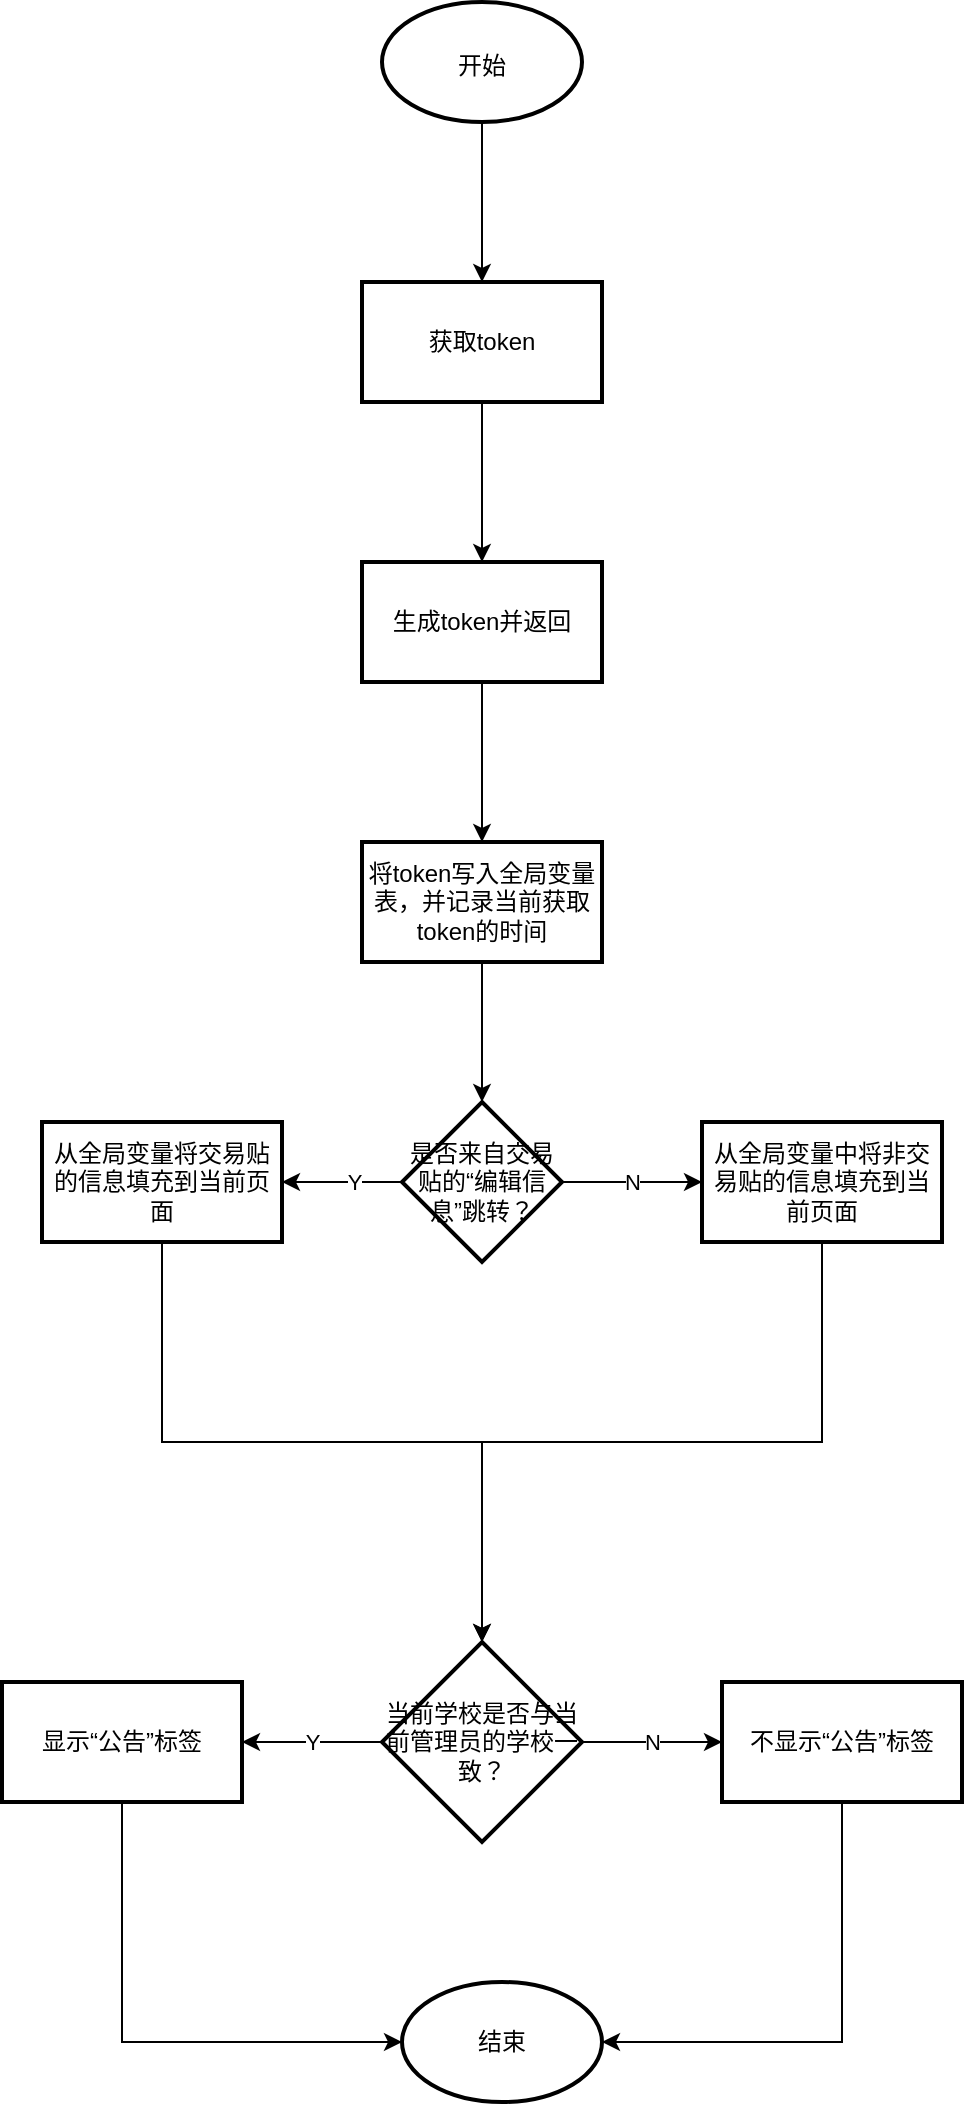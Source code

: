 <mxfile version="20.8.16" type="device" pages="3"><diagram id="9lxuPxLHdv5arqM0B8B9" name="页面监听加载"><mxGraphModel dx="1306" dy="947" grid="1" gridSize="10" guides="1" tooltips="1" connect="1" arrows="1" fold="1" page="1" pageScale="1" pageWidth="1920" pageHeight="1200" math="0" shadow="0"><root><mxCell id="jcQryCBIfDhEvozeHaaQ-0"/><mxCell id="jcQryCBIfDhEvozeHaaQ-1" parent="jcQryCBIfDhEvozeHaaQ-0"/><mxCell id="vbX4BFHpU-1ildD5aXD3-2" value="" style="edgeStyle=orthogonalEdgeStyle;rounded=0;orthogonalLoop=1;jettySize=auto;html=1;fontSize=12;fontColor=#000000;" parent="jcQryCBIfDhEvozeHaaQ-1" source="vbX4BFHpU-1ildD5aXD3-0" target="vbX4BFHpU-1ildD5aXD3-1" edge="1"><mxGeometry relative="1" as="geometry"/></mxCell><mxCell id="vbX4BFHpU-1ildD5aXD3-0" value="&lt;font style=&quot;font-size: 12px&quot;&gt;开始&lt;/font&gt;" style="strokeWidth=2;html=1;shape=mxgraph.flowchart.start_1;whiteSpace=wrap;fontSize=16;fontColor=#000000;" parent="jcQryCBIfDhEvozeHaaQ-1" vertex="1"><mxGeometry x="320" y="120" width="100" height="60" as="geometry"/></mxCell><mxCell id="vbX4BFHpU-1ildD5aXD3-4" value="" style="edgeStyle=orthogonalEdgeStyle;rounded=0;orthogonalLoop=1;jettySize=auto;html=1;fontSize=12;fontColor=#000000;" parent="jcQryCBIfDhEvozeHaaQ-1" source="vbX4BFHpU-1ildD5aXD3-1" target="vbX4BFHpU-1ildD5aXD3-3" edge="1"><mxGeometry relative="1" as="geometry"/></mxCell><mxCell id="vbX4BFHpU-1ildD5aXD3-1" value="获取token" style="whiteSpace=wrap;html=1;fontSize=12;fontColor=#000000;strokeWidth=2;" parent="jcQryCBIfDhEvozeHaaQ-1" vertex="1"><mxGeometry x="310" y="260" width="120" height="60" as="geometry"/></mxCell><mxCell id="vbX4BFHpU-1ildD5aXD3-6" value="" style="edgeStyle=orthogonalEdgeStyle;rounded=0;orthogonalLoop=1;jettySize=auto;html=1;fontSize=12;fontColor=#000000;" parent="jcQryCBIfDhEvozeHaaQ-1" source="vbX4BFHpU-1ildD5aXD3-3" target="vbX4BFHpU-1ildD5aXD3-5" edge="1"><mxGeometry relative="1" as="geometry"/></mxCell><mxCell id="vbX4BFHpU-1ildD5aXD3-3" value="生成token并返回" style="whiteSpace=wrap;html=1;fontSize=12;fontColor=#000000;strokeWidth=2;" parent="jcQryCBIfDhEvozeHaaQ-1" vertex="1"><mxGeometry x="310" y="400" width="120" height="60" as="geometry"/></mxCell><mxCell id="vbX4BFHpU-1ildD5aXD3-10" value="" style="edgeStyle=orthogonalEdgeStyle;rounded=0;orthogonalLoop=1;jettySize=auto;html=1;fontSize=12;fontColor=#000000;" parent="jcQryCBIfDhEvozeHaaQ-1" source="vbX4BFHpU-1ildD5aXD3-5" target="vbX4BFHpU-1ildD5aXD3-9" edge="1"><mxGeometry relative="1" as="geometry"/></mxCell><mxCell id="vbX4BFHpU-1ildD5aXD3-5" value="&lt;span&gt;将token写入全局变量表，并记录当前获取token的时间&lt;/span&gt;" style="whiteSpace=wrap;html=1;fontColor=#000000;strokeWidth=2;" parent="jcQryCBIfDhEvozeHaaQ-1" vertex="1"><mxGeometry x="310" y="540" width="120" height="60" as="geometry"/></mxCell><mxCell id="qZA-CZntENKOFFvHgYzK-1" value="" style="edgeStyle=orthogonalEdgeStyle;rounded=0;orthogonalLoop=1;jettySize=auto;html=1;" edge="1" parent="jcQryCBIfDhEvozeHaaQ-1" source="vbX4BFHpU-1ildD5aXD3-9" target="qZA-CZntENKOFFvHgYzK-0"><mxGeometry relative="1" as="geometry"/></mxCell><mxCell id="qZA-CZntENKOFFvHgYzK-2" value="Y" style="edgeLabel;html=1;align=center;verticalAlign=middle;resizable=0;points=[];" vertex="1" connectable="0" parent="qZA-CZntENKOFFvHgYzK-1"><mxGeometry x="-0.2" y="3" relative="1" as="geometry"><mxPoint y="-3" as="offset"/></mxGeometry></mxCell><mxCell id="qZA-CZntENKOFFvHgYzK-7" value="N" style="edgeStyle=orthogonalEdgeStyle;rounded=0;orthogonalLoop=1;jettySize=auto;html=1;exitX=1;exitY=0.5;exitDx=0;exitDy=0;entryX=0;entryY=0.5;entryDx=0;entryDy=0;" edge="1" parent="jcQryCBIfDhEvozeHaaQ-1" source="vbX4BFHpU-1ildD5aXD3-9" target="qZA-CZntENKOFFvHgYzK-6"><mxGeometry relative="1" as="geometry"/></mxCell><mxCell id="vbX4BFHpU-1ildD5aXD3-9" value="是否来自交易贴的“编辑信息”跳转？" style="rhombus;whiteSpace=wrap;html=1;fontColor=#000000;strokeWidth=2;" parent="jcQryCBIfDhEvozeHaaQ-1" vertex="1"><mxGeometry x="330" y="670" width="80" height="80" as="geometry"/></mxCell><mxCell id="qZA-CZntENKOFFvHgYzK-9" value="" style="edgeStyle=orthogonalEdgeStyle;rounded=0;orthogonalLoop=1;jettySize=auto;html=1;exitX=0.5;exitY=1;exitDx=0;exitDy=0;entryX=0.5;entryY=0;entryDx=0;entryDy=0;entryPerimeter=0;" edge="1" parent="jcQryCBIfDhEvozeHaaQ-1" source="qZA-CZntENKOFFvHgYzK-0" target="qZA-CZntENKOFFvHgYzK-11"><mxGeometry relative="1" as="geometry"><mxPoint x="370" y="940" as="targetPoint"/></mxGeometry></mxCell><mxCell id="qZA-CZntENKOFFvHgYzK-0" value="从全局变量将交易贴的信息填充到当前页面" style="whiteSpace=wrap;html=1;fontColor=#000000;strokeWidth=2;" vertex="1" parent="jcQryCBIfDhEvozeHaaQ-1"><mxGeometry x="150" y="680" width="120" height="60" as="geometry"/></mxCell><mxCell id="qZA-CZntENKOFFvHgYzK-10" style="edgeStyle=orthogonalEdgeStyle;rounded=0;orthogonalLoop=1;jettySize=auto;html=1;exitX=0.5;exitY=1;exitDx=0;exitDy=0;entryX=0.5;entryY=0;entryDx=0;entryDy=0;entryPerimeter=0;" edge="1" parent="jcQryCBIfDhEvozeHaaQ-1" source="qZA-CZntENKOFFvHgYzK-6" target="qZA-CZntENKOFFvHgYzK-11"><mxGeometry relative="1" as="geometry"><mxPoint x="370" y="940" as="targetPoint"/></mxGeometry></mxCell><mxCell id="qZA-CZntENKOFFvHgYzK-6" value="从全局变量中将非交易贴的信息填充到当前页面" style="whiteSpace=wrap;html=1;fontColor=#000000;strokeWidth=2;" vertex="1" parent="jcQryCBIfDhEvozeHaaQ-1"><mxGeometry x="480" y="680" width="120" height="60" as="geometry"/></mxCell><mxCell id="qZA-CZntENKOFFvHgYzK-13" value="Y" style="edgeStyle=orthogonalEdgeStyle;rounded=0;orthogonalLoop=1;jettySize=auto;html=1;" edge="1" parent="jcQryCBIfDhEvozeHaaQ-1" source="qZA-CZntENKOFFvHgYzK-11" target="qZA-CZntENKOFFvHgYzK-12"><mxGeometry relative="1" as="geometry"/></mxCell><mxCell id="qZA-CZntENKOFFvHgYzK-16" value="N" style="edgeStyle=orthogonalEdgeStyle;rounded=0;orthogonalLoop=1;jettySize=auto;html=1;exitX=1;exitY=0.5;exitDx=0;exitDy=0;exitPerimeter=0;" edge="1" parent="jcQryCBIfDhEvozeHaaQ-1" source="qZA-CZntENKOFFvHgYzK-11" target="qZA-CZntENKOFFvHgYzK-15"><mxGeometry relative="1" as="geometry"/></mxCell><mxCell id="qZA-CZntENKOFFvHgYzK-11" value="当前学校是否与当前管理员的学校一致？" style="strokeWidth=2;html=1;shape=mxgraph.flowchart.decision;whiteSpace=wrap;" vertex="1" parent="jcQryCBIfDhEvozeHaaQ-1"><mxGeometry x="320" y="940" width="100" height="100" as="geometry"/></mxCell><mxCell id="qZA-CZntENKOFFvHgYzK-20" style="edgeStyle=orthogonalEdgeStyle;rounded=0;orthogonalLoop=1;jettySize=auto;html=1;exitX=0.5;exitY=1;exitDx=0;exitDy=0;entryX=0;entryY=0.5;entryDx=0;entryDy=0;entryPerimeter=0;" edge="1" parent="jcQryCBIfDhEvozeHaaQ-1" source="qZA-CZntENKOFFvHgYzK-12" target="qZA-CZntENKOFFvHgYzK-19"><mxGeometry relative="1" as="geometry"/></mxCell><mxCell id="qZA-CZntENKOFFvHgYzK-12" value="显示“公告”标签" style="whiteSpace=wrap;html=1;strokeWidth=2;" vertex="1" parent="jcQryCBIfDhEvozeHaaQ-1"><mxGeometry x="130" y="960" width="120" height="60" as="geometry"/></mxCell><mxCell id="qZA-CZntENKOFFvHgYzK-21" style="edgeStyle=orthogonalEdgeStyle;rounded=0;orthogonalLoop=1;jettySize=auto;html=1;exitX=0.5;exitY=1;exitDx=0;exitDy=0;entryX=1;entryY=0.5;entryDx=0;entryDy=0;entryPerimeter=0;" edge="1" parent="jcQryCBIfDhEvozeHaaQ-1" source="qZA-CZntENKOFFvHgYzK-15" target="qZA-CZntENKOFFvHgYzK-19"><mxGeometry relative="1" as="geometry"/></mxCell><mxCell id="qZA-CZntENKOFFvHgYzK-15" value="不显示“公告”标签" style="whiteSpace=wrap;html=1;strokeWidth=2;" vertex="1" parent="jcQryCBIfDhEvozeHaaQ-1"><mxGeometry x="490" y="960" width="120" height="60" as="geometry"/></mxCell><mxCell id="qZA-CZntENKOFFvHgYzK-19" value="结束" style="strokeWidth=2;html=1;shape=mxgraph.flowchart.start_1;whiteSpace=wrap;" vertex="1" parent="jcQryCBIfDhEvozeHaaQ-1"><mxGeometry x="330" y="1110" width="100" height="60" as="geometry"/></mxCell></root></mxGraphModel></diagram><diagram id="W0v458UJ3tR6d_tDg_zP" name="发布帖子"><mxGraphModel dx="3661" dy="1263" grid="1" gridSize="10" guides="1" tooltips="1" connect="1" arrows="1" fold="1" page="1" pageScale="1" pageWidth="1920" pageHeight="1200" math="0" shadow="0"><root><mxCell id="0"/><mxCell id="1" parent="0"/><mxCell id="JTKMZXBK9pselVvrjSC3-13" value="" style="edgeStyle=orthogonalEdgeStyle;rounded=0;orthogonalLoop=1;jettySize=auto;html=1;" parent="1" source="JTKMZXBK9pselVvrjSC3-1" target="JTKMZXBK9pselVvrjSC3-12" edge="1"><mxGeometry relative="1" as="geometry"/></mxCell><mxCell id="JTKMZXBK9pselVvrjSC3-1" value="开始" style="strokeWidth=2;html=1;shape=mxgraph.flowchart.start_1;whiteSpace=wrap;" parent="1" vertex="1"><mxGeometry x="150" y="70" width="100" height="60" as="geometry"/></mxCell><mxCell id="JTKMZXBK9pselVvrjSC3-15" value="" style="edgeStyle=orthogonalEdgeStyle;rounded=0;orthogonalLoop=1;jettySize=auto;html=1;" parent="1" source="JTKMZXBK9pselVvrjSC3-12" target="JTKMZXBK9pselVvrjSC3-14" edge="1"><mxGeometry relative="1" as="geometry"/></mxCell><mxCell id="JTKMZXBK9pselVvrjSC3-67" value="N" style="edgeLabel;html=1;align=center;verticalAlign=middle;resizable=0;points=[];fontSize=16;" parent="JTKMZXBK9pselVvrjSC3-15" vertex="1" connectable="0"><mxGeometry x="-0.897" y="2" relative="1" as="geometry"><mxPoint x="-1" as="offset"/></mxGeometry></mxCell><mxCell id="JTKMZXBK9pselVvrjSC3-57" style="edgeStyle=orthogonalEdgeStyle;rounded=0;orthogonalLoop=1;jettySize=auto;html=1;exitX=1;exitY=0.5;exitDx=0;exitDy=0;" parent="1" source="JTKMZXBK9pselVvrjSC3-12" target="JTKMZXBK9pselVvrjSC3-18" edge="1"><mxGeometry relative="1" as="geometry"/></mxCell><mxCell id="JTKMZXBK9pselVvrjSC3-68" value="Y" style="edgeLabel;html=1;align=center;verticalAlign=middle;resizable=0;points=[];fontSize=16;" parent="JTKMZXBK9pselVvrjSC3-57" vertex="1" connectable="0"><mxGeometry x="-0.74" relative="1" as="geometry"><mxPoint x="-1" as="offset"/></mxGeometry></mxCell><mxCell id="JTKMZXBK9pselVvrjSC3-12" value="是否为登录状态？" style="rhombus;whiteSpace=wrap;html=1;strokeWidth=2;" parent="1" vertex="1"><mxGeometry x="160" y="223" width="80" height="80" as="geometry"/></mxCell><mxCell id="JTKMZXBK9pselVvrjSC3-91" style="edgeStyle=orthogonalEdgeStyle;rounded=0;orthogonalLoop=1;jettySize=auto;html=1;exitX=0.5;exitY=1;exitDx=0;exitDy=0;entryX=0.5;entryY=0;entryDx=0;entryDy=0;fontSize=16;" parent="1" source="JTKMZXBK9pselVvrjSC3-14" target="JTKMZXBK9pselVvrjSC3-26" edge="1"><mxGeometry relative="1" as="geometry"/></mxCell><mxCell id="JTKMZXBK9pselVvrjSC3-14" value="弹出提示框" style="whiteSpace=wrap;html=1;strokeWidth=2;" parent="1" vertex="1"><mxGeometry x="-70" y="1023" width="120" height="60" as="geometry"/></mxCell><mxCell id="JTKMZXBK9pselVvrjSC3-21" value="" style="edgeStyle=orthogonalEdgeStyle;rounded=0;orthogonalLoop=1;jettySize=auto;html=1;" parent="1" source="JTKMZXBK9pselVvrjSC3-18" target="JTKMZXBK9pselVvrjSC3-20" edge="1"><mxGeometry relative="1" as="geometry"/></mxCell><mxCell id="JTKMZXBK9pselVvrjSC3-70" value="N" style="edgeLabel;html=1;align=center;verticalAlign=middle;resizable=0;points=[];fontSize=16;" parent="JTKMZXBK9pselVvrjSC3-21" vertex="1" connectable="0"><mxGeometry x="-0.217" relative="1" as="geometry"><mxPoint as="offset"/></mxGeometry></mxCell><mxCell id="JTKMZXBK9pselVvrjSC3-23" value="" style="edgeStyle=orthogonalEdgeStyle;rounded=0;orthogonalLoop=1;jettySize=auto;html=1;" parent="1" source="JTKMZXBK9pselVvrjSC3-18" target="JTKMZXBK9pselVvrjSC3-22" edge="1"><mxGeometry relative="1" as="geometry"/></mxCell><mxCell id="JTKMZXBK9pselVvrjSC3-71" value="Y" style="edgeLabel;html=1;align=center;verticalAlign=middle;resizable=0;points=[];fontSize=16;" parent="JTKMZXBK9pselVvrjSC3-23" vertex="1" connectable="0"><mxGeometry x="-0.176" y="3" relative="1" as="geometry"><mxPoint as="offset"/></mxGeometry></mxCell><mxCell id="JTKMZXBK9pselVvrjSC3-18" value="是否为交易帖？" style="rhombus;whiteSpace=wrap;html=1;strokeWidth=2;" parent="1" vertex="1"><mxGeometry x="370" y="343" width="80" height="80" as="geometry"/></mxCell><mxCell id="JTKMZXBK9pselVvrjSC3-29" value="Y" style="edgeStyle=orthogonalEdgeStyle;rounded=0;orthogonalLoop=1;jettySize=auto;html=1;fontSize=16;" parent="1" source="JTKMZXBK9pselVvrjSC3-20" target="JTKMZXBK9pselVvrjSC3-28" edge="1"><mxGeometry relative="1" as="geometry"/></mxCell><mxCell id="JTKMZXBK9pselVvrjSC3-64" style="edgeStyle=orthogonalEdgeStyle;rounded=0;orthogonalLoop=1;jettySize=auto;html=1;exitX=0;exitY=0.5;exitDx=0;exitDy=0;entryX=1;entryY=0.5;entryDx=0;entryDy=0;" parent="1" source="JTKMZXBK9pselVvrjSC3-20" target="JTKMZXBK9pselVvrjSC3-14" edge="1"><mxGeometry relative="1" as="geometry"/></mxCell><mxCell id="JTKMZXBK9pselVvrjSC3-72" value="N" style="edgeLabel;html=1;align=center;verticalAlign=middle;resizable=0;points=[];fontSize=16;" parent="JTKMZXBK9pselVvrjSC3-64" vertex="1" connectable="0"><mxGeometry x="-0.794" relative="1" as="geometry"><mxPoint as="offset"/></mxGeometry></mxCell><mxCell id="JTKMZXBK9pselVvrjSC3-20" value="是否已填写标题？" style="rhombus;whiteSpace=wrap;html=1;strokeWidth=2;" parent="1" vertex="1"><mxGeometry x="370" y="623" width="80" height="80" as="geometry"/></mxCell><mxCell id="JTKMZXBK9pselVvrjSC3-56" value="Y" style="edgeStyle=orthogonalEdgeStyle;rounded=0;orthogonalLoop=1;jettySize=auto;html=1;exitX=0.5;exitY=1;exitDx=0;exitDy=0;entryX=0.5;entryY=0;entryDx=0;entryDy=0;fontSize=16;" parent="1" source="JTKMZXBK9pselVvrjSC3-22" target="JTKMZXBK9pselVvrjSC3-24" edge="1"><mxGeometry relative="1" as="geometry"/></mxCell><mxCell id="JTKMZXBK9pselVvrjSC3-85" style="edgeStyle=orthogonalEdgeStyle;rounded=0;orthogonalLoop=1;jettySize=auto;html=1;exitX=1;exitY=0.5;exitDx=0;exitDy=0;entryX=0;entryY=0.5;entryDx=0;entryDy=0;fontSize=16;" parent="1" source="JTKMZXBK9pselVvrjSC3-22" target="JTKMZXBK9pselVvrjSC3-76" edge="1"><mxGeometry relative="1" as="geometry"/></mxCell><mxCell id="JTKMZXBK9pselVvrjSC3-86" value="N" style="edgeLabel;html=1;align=center;verticalAlign=middle;resizable=0;points=[];fontSize=16;" parent="JTKMZXBK9pselVvrjSC3-85" vertex="1" connectable="0"><mxGeometry x="-0.908" y="2" relative="1" as="geometry"><mxPoint x="1" as="offset"/></mxGeometry></mxCell><mxCell id="JTKMZXBK9pselVvrjSC3-22" value="是否已填写商品价格？" style="rhombus;whiteSpace=wrap;html=1;strokeWidth=2;" parent="1" vertex="1"><mxGeometry x="650" y="433" width="80" height="80" as="geometry"/></mxCell><mxCell id="JTKMZXBK9pselVvrjSC3-33" value="Y" style="edgeStyle=orthogonalEdgeStyle;rounded=0;orthogonalLoop=1;jettySize=auto;html=1;fontSize=16;" parent="1" source="JTKMZXBK9pselVvrjSC3-24" target="JTKMZXBK9pselVvrjSC3-32" edge="1"><mxGeometry relative="1" as="geometry"/></mxCell><mxCell id="JTKMZXBK9pselVvrjSC3-78" style="edgeStyle=orthogonalEdgeStyle;rounded=0;orthogonalLoop=1;jettySize=auto;html=1;exitX=1;exitY=0.5;exitDx=0;exitDy=0;entryX=0;entryY=0.5;entryDx=0;entryDy=0;fontSize=16;" parent="1" source="JTKMZXBK9pselVvrjSC3-24" target="JTKMZXBK9pselVvrjSC3-76" edge="1"><mxGeometry relative="1" as="geometry"/></mxCell><mxCell id="JTKMZXBK9pselVvrjSC3-24" value="是否已填写商品信息？" style="rhombus;whiteSpace=wrap;html=1;strokeWidth=2;" parent="1" vertex="1"><mxGeometry x="650" y="623" width="80" height="80" as="geometry"/></mxCell><mxCell id="JTKMZXBK9pselVvrjSC3-26" value="结束" style="ellipse;whiteSpace=wrap;html=1;strokeWidth=2;" parent="1" vertex="1"><mxGeometry x="-70" y="1163" width="120" height="60" as="geometry"/></mxCell><mxCell id="JTKMZXBK9pselVvrjSC3-31" value="Y" style="edgeStyle=orthogonalEdgeStyle;rounded=0;orthogonalLoop=1;jettySize=auto;html=1;fontSize=16;" parent="1" source="JTKMZXBK9pselVvrjSC3-28" target="JTKMZXBK9pselVvrjSC3-30" edge="1"><mxGeometry relative="1" as="geometry"/></mxCell><mxCell id="JTKMZXBK9pselVvrjSC3-65" style="edgeStyle=orthogonalEdgeStyle;rounded=0;orthogonalLoop=1;jettySize=auto;html=1;exitX=0;exitY=0.5;exitDx=0;exitDy=0;entryX=1;entryY=0.5;entryDx=0;entryDy=0;" parent="1" source="JTKMZXBK9pselVvrjSC3-28" target="JTKMZXBK9pselVvrjSC3-14" edge="1"><mxGeometry relative="1" as="geometry"/></mxCell><mxCell id="JTKMZXBK9pselVvrjSC3-73" value="N" style="edgeLabel;html=1;align=center;verticalAlign=middle;resizable=0;points=[];fontSize=16;" parent="JTKMZXBK9pselVvrjSC3-65" vertex="1" connectable="0"><mxGeometry x="-0.711" relative="1" as="geometry"><mxPoint as="offset"/></mxGeometry></mxCell><mxCell id="JTKMZXBK9pselVvrjSC3-28" value="是否已填写标签" style="rhombus;whiteSpace=wrap;html=1;strokeWidth=2;" parent="1" vertex="1"><mxGeometry x="370" y="833" width="80" height="80" as="geometry"/></mxCell><mxCell id="JTKMZXBK9pselVvrjSC3-66" style="edgeStyle=orthogonalEdgeStyle;rounded=0;orthogonalLoop=1;jettySize=auto;html=1;exitX=0;exitY=0.5;exitDx=0;exitDy=0;entryX=1;entryY=0.5;entryDx=0;entryDy=0;" parent="1" source="JTKMZXBK9pselVvrjSC3-30" target="JTKMZXBK9pselVvrjSC3-14" edge="1"><mxGeometry relative="1" as="geometry"><mxPoint x="50" y="1033.0" as="targetPoint"/></mxGeometry></mxCell><mxCell id="JTKMZXBK9pselVvrjSC3-74" value="N" style="edgeLabel;html=1;align=center;verticalAlign=middle;resizable=0;points=[];fontSize=16;" parent="JTKMZXBK9pselVvrjSC3-66" vertex="1" connectable="0"><mxGeometry x="-0.603" y="-5" relative="1" as="geometry"><mxPoint as="offset"/></mxGeometry></mxCell><mxCell id="JTKMZXBK9pselVvrjSC3-96" value="" style="edgeStyle=orthogonalEdgeStyle;rounded=0;orthogonalLoop=1;jettySize=auto;html=1;fontSize=16;exitX=0.5;exitY=1;exitDx=0;exitDy=0;" parent="1" source="JTKMZXBK9pselVvrjSC3-30" target="JTKMZXBK9pselVvrjSC3-95" edge="1"><mxGeometry relative="1" as="geometry"/></mxCell><mxCell id="JTKMZXBK9pselVvrjSC3-30" value="是否已上传图片？" style="rhombus;whiteSpace=wrap;html=1;strokeWidth=2;" parent="1" vertex="1"><mxGeometry x="370" y="1013" width="80" height="80" as="geometry"/></mxCell><mxCell id="JTKMZXBK9pselVvrjSC3-35" value="Y" style="edgeStyle=orthogonalEdgeStyle;rounded=0;orthogonalLoop=1;jettySize=auto;html=1;fontSize=16;" parent="1" source="JTKMZXBK9pselVvrjSC3-32" target="JTKMZXBK9pselVvrjSC3-34" edge="1"><mxGeometry relative="1" as="geometry"/></mxCell><mxCell id="JTKMZXBK9pselVvrjSC3-79" style="edgeStyle=orthogonalEdgeStyle;rounded=0;orthogonalLoop=1;jettySize=auto;html=1;exitX=1;exitY=0.5;exitDx=0;exitDy=0;fontSize=16;entryX=0;entryY=0.5;entryDx=0;entryDy=0;" parent="1" source="JTKMZXBK9pselVvrjSC3-32" target="JTKMZXBK9pselVvrjSC3-76" edge="1"><mxGeometry relative="1" as="geometry"><mxPoint x="1010" y="1023.0" as="targetPoint"/></mxGeometry></mxCell><mxCell id="JTKMZXBK9pselVvrjSC3-89" value="N" style="edgeLabel;html=1;align=center;verticalAlign=middle;resizable=0;points=[];fontSize=16;" parent="JTKMZXBK9pselVvrjSC3-79" vertex="1" connectable="0"><mxGeometry x="-0.839" y="3" relative="1" as="geometry"><mxPoint x="1" as="offset"/></mxGeometry></mxCell><mxCell id="JTKMZXBK9pselVvrjSC3-32" value="是否已填写交易地点？" style="rhombus;whiteSpace=wrap;html=1;strokeWidth=2;" parent="1" vertex="1"><mxGeometry x="650" y="833" width="80" height="80" as="geometry"/></mxCell><mxCell id="JTKMZXBK9pselVvrjSC3-80" style="edgeStyle=orthogonalEdgeStyle;rounded=0;orthogonalLoop=1;jettySize=auto;html=1;exitX=1;exitY=0.5;exitDx=0;exitDy=0;entryX=0;entryY=0.5;entryDx=0;entryDy=0;fontSize=16;" parent="1" source="JTKMZXBK9pselVvrjSC3-34" target="JTKMZXBK9pselVvrjSC3-76" edge="1"><mxGeometry relative="1" as="geometry"/></mxCell><mxCell id="JTKMZXBK9pselVvrjSC3-90" value="N" style="edgeLabel;html=1;align=center;verticalAlign=middle;resizable=0;points=[];fontSize=16;" parent="JTKMZXBK9pselVvrjSC3-80" vertex="1" connectable="0"><mxGeometry x="-0.719" y="3" relative="1" as="geometry"><mxPoint x="1" as="offset"/></mxGeometry></mxCell><mxCell id="JTKMZXBK9pselVvrjSC3-98" style="edgeStyle=orthogonalEdgeStyle;rounded=0;orthogonalLoop=1;jettySize=auto;html=1;exitX=0.5;exitY=1;exitDx=0;exitDy=0;entryX=0.5;entryY=0;entryDx=0;entryDy=0;fontSize=16;" parent="1" source="JTKMZXBK9pselVvrjSC3-34" target="JTKMZXBK9pselVvrjSC3-95" edge="1"><mxGeometry relative="1" as="geometry"/></mxCell><mxCell id="JTKMZXBK9pselVvrjSC3-34" value="是否已填写联系方式？" style="rhombus;whiteSpace=wrap;html=1;strokeWidth=2;" parent="1" vertex="1"><mxGeometry x="650" y="1013" width="80" height="80" as="geometry"/></mxCell><mxCell id="JTKMZXBK9pselVvrjSC3-93" value="" style="edgeStyle=orthogonalEdgeStyle;rounded=0;orthogonalLoop=1;jettySize=auto;html=1;fontSize=16;" parent="1" source="JTKMZXBK9pselVvrjSC3-76" target="JTKMZXBK9pselVvrjSC3-92" edge="1"><mxGeometry relative="1" as="geometry"/></mxCell><mxCell id="JTKMZXBK9pselVvrjSC3-76" value="弹出提示框" style="whiteSpace=wrap;html=1;strokeWidth=2;" parent="1" vertex="1"><mxGeometry x="1010" y="1023" width="120" height="60" as="geometry"/></mxCell><mxCell id="JTKMZXBK9pselVvrjSC3-87" value="N" style="edgeLabel;html=1;align=center;verticalAlign=middle;resizable=0;points=[];fontSize=16;" parent="1" vertex="1" connectable="0"><mxGeometry x="780.004" y="483" as="geometry"><mxPoint x="-8" y="175" as="offset"/></mxGeometry></mxCell><mxCell id="JTKMZXBK9pselVvrjSC3-92" value="结束" style="ellipse;whiteSpace=wrap;html=1;strokeWidth=2;" parent="1" vertex="1"><mxGeometry x="1010" y="1153" width="120" height="60" as="geometry"/></mxCell><mxCell id="JTKMZXBK9pselVvrjSC3-100" value="" style="edgeStyle=orthogonalEdgeStyle;rounded=0;orthogonalLoop=1;jettySize=auto;html=1;fontSize=16;" parent="1" source="JTKMZXBK9pselVvrjSC3-95" target="JTKMZXBK9pselVvrjSC3-99" edge="1"><mxGeometry relative="1" as="geometry"/></mxCell><mxCell id="JTKMZXBK9pselVvrjSC3-95" value="获取对象存储凭证" style="whiteSpace=wrap;html=1;strokeWidth=2;" parent="1" vertex="1"><mxGeometry x="490" y="1313" width="120" height="60" as="geometry"/></mxCell><mxCell id="JTKMZXBK9pselVvrjSC3-104" value="" style="edgeStyle=orthogonalEdgeStyle;rounded=0;orthogonalLoop=1;jettySize=auto;html=1;fontSize=16;" parent="1" source="JTKMZXBK9pselVvrjSC3-99" target="JTKMZXBK9pselVvrjSC3-103" edge="1"><mxGeometry relative="1" as="geometry"/></mxCell><mxCell id="JTKMZXBK9pselVvrjSC3-99" value="配置腾讯云COS，获取凭证，并返回" style="whiteSpace=wrap;html=1;strokeWidth=2;" parent="1" vertex="1"><mxGeometry x="1530" y="1413" width="120" height="60" as="geometry"/></mxCell><mxCell id="JTKMZXBK9pselVvrjSC3-108" value="N" style="edgeStyle=orthogonalEdgeStyle;rounded=0;orthogonalLoop=1;jettySize=auto;html=1;fontSize=16;" parent="1" source="JTKMZXBK9pselVvrjSC3-103" target="JTKMZXBK9pselVvrjSC3-107" edge="1"><mxGeometry relative="1" as="geometry"/></mxCell><mxCell id="JTKMZXBK9pselVvrjSC3-112" value="Y" style="edgeStyle=orthogonalEdgeStyle;rounded=0;orthogonalLoop=1;jettySize=auto;html=1;fontSize=16;" parent="1" source="JTKMZXBK9pselVvrjSC3-103" target="JTKMZXBK9pselVvrjSC3-111" edge="1"><mxGeometry relative="1" as="geometry"/></mxCell><mxCell id="JTKMZXBK9pselVvrjSC3-103" value="是否成功返回凭证？" style="rhombus;whiteSpace=wrap;html=1;strokeWidth=2;" parent="1" vertex="1"><mxGeometry x="510" y="1583" width="80" height="80" as="geometry"/></mxCell><mxCell id="JTKMZXBK9pselVvrjSC3-110" value="" style="edgeStyle=orthogonalEdgeStyle;rounded=0;orthogonalLoop=1;jettySize=auto;html=1;fontSize=16;" parent="1" source="JTKMZXBK9pselVvrjSC3-107" target="JTKMZXBK9pselVvrjSC3-109" edge="1"><mxGeometry relative="1" as="geometry"/></mxCell><mxCell id="JTKMZXBK9pselVvrjSC3-107" value="控制台提示密钥异常" style="whiteSpace=wrap;html=1;strokeWidth=2;" parent="1" vertex="1"><mxGeometry x="300" y="1593" width="120" height="60" as="geometry"/></mxCell><mxCell id="JTKMZXBK9pselVvrjSC3-109" value="结束" style="ellipse;whiteSpace=wrap;html=1;strokeWidth=2;" parent="1" vertex="1"><mxGeometry x="100" y="1593" width="120" height="60" as="geometry"/></mxCell><mxCell id="JTKMZXBK9pselVvrjSC3-114" value="" style="edgeStyle=orthogonalEdgeStyle;rounded=0;orthogonalLoop=1;jettySize=auto;html=1;fontSize=16;" parent="1" source="JTKMZXBK9pselVvrjSC3-111" target="JTKMZXBK9pselVvrjSC3-113" edge="1"><mxGeometry relative="1" as="geometry"/></mxCell><mxCell id="JTKMZXBK9pselVvrjSC3-111" value="利用凭证生成COS对象" style="whiteSpace=wrap;html=1;strokeWidth=2;" parent="1" vertex="1"><mxGeometry x="490" y="1753" width="120" height="60" as="geometry"/></mxCell><mxCell id="JTKMZXBK9pselVvrjSC3-116" value="" style="edgeStyle=orthogonalEdgeStyle;rounded=0;orthogonalLoop=1;jettySize=auto;html=1;fontSize=16;" parent="1" source="JTKMZXBK9pselVvrjSC3-113" target="JTKMZXBK9pselVvrjSC3-115" edge="1"><mxGeometry relative="1" as="geometry"/></mxCell><mxCell id="JTKMZXBK9pselVvrjSC3-113" value="上传图片到腾讯云COS" style="whiteSpace=wrap;html=1;strokeWidth=2;" parent="1" vertex="1"><mxGeometry x="490" y="1893" width="120" height="60" as="geometry"/></mxCell><mxCell id="kY10T7xrN2Q1fK_r3Eow-3" value="" style="edgeStyle=orthogonalEdgeStyle;rounded=0;orthogonalLoop=1;jettySize=auto;html=1;fontSize=16;fontColor=#000000;" parent="1" source="JTKMZXBK9pselVvrjSC3-115" target="kY10T7xrN2Q1fK_r3Eow-2" edge="1"><mxGeometry relative="1" as="geometry"/></mxCell><mxCell id="JTKMZXBK9pselVvrjSC3-115" value="让微信用户订阅帖子的消息" style="whiteSpace=wrap;html=1;strokeWidth=2;" parent="1" vertex="1"><mxGeometry x="490" y="2033" width="120" height="60" as="geometry"/></mxCell><mxCell id="kY10T7xrN2Q1fK_r3Eow-5" value="N" style="edgeStyle=orthogonalEdgeStyle;rounded=0;orthogonalLoop=1;jettySize=auto;html=1;fontSize=16;fontColor=#000000;" parent="1" source="kY10T7xrN2Q1fK_r3Eow-2" target="kY10T7xrN2Q1fK_r3Eow-4" edge="1"><mxGeometry relative="1" as="geometry"/></mxCell><mxCell id="kY10T7xrN2Q1fK_r3Eow-7" value="Y" style="edgeStyle=orthogonalEdgeStyle;rounded=0;orthogonalLoop=1;jettySize=auto;html=1;fontSize=16;fontColor=#000000;" parent="1" source="kY10T7xrN2Q1fK_r3Eow-2" target="kY10T7xrN2Q1fK_r3Eow-6" edge="1"><mxGeometry relative="1" as="geometry"/></mxCell><mxCell id="kY10T7xrN2Q1fK_r3Eow-2" value="是正常发布新帖子，还是编辑交易贴？" style="rhombus;whiteSpace=wrap;html=1;strokeWidth=2;" parent="1" vertex="1"><mxGeometry x="510" y="2163" width="80" height="80" as="geometry"/></mxCell><mxCell id="kY10T7xrN2Q1fK_r3Eow-11" value="" style="edgeStyle=orthogonalEdgeStyle;rounded=0;orthogonalLoop=1;jettySize=auto;html=1;fontSize=16;fontColor=#000000;" parent="1" source="kY10T7xrN2Q1fK_r3Eow-4" target="kY10T7xrN2Q1fK_r3Eow-10" edge="1"><mxGeometry relative="1" as="geometry"/></mxCell><mxCell id="kY10T7xrN2Q1fK_r3Eow-4" value="将帖子的发布时间、图片路径、图片名称传到后端服务器" style="whiteSpace=wrap;html=1;strokeWidth=2;" parent="1" vertex="1"><mxGeometry x="180" y="2173" width="120" height="60" as="geometry"/></mxCell><mxCell id="UgM-iedz32jzRTx7EWJH-22" value="" style="edgeStyle=orthogonalEdgeStyle;rounded=0;orthogonalLoop=1;jettySize=auto;html=1;" edge="1" parent="1" source="kY10T7xrN2Q1fK_r3Eow-6" target="UgM-iedz32jzRTx7EWJH-21"><mxGeometry relative="1" as="geometry"/></mxCell><mxCell id="kY10T7xrN2Q1fK_r3Eow-6" value="将帖子的发布时间、图片路径、图片名称传到后端服务器" style="whiteSpace=wrap;html=1;strokeWidth=2;" parent="1" vertex="1"><mxGeometry x="730" y="2173" width="120" height="60" as="geometry"/></mxCell><mxCell id="UgM-iedz32jzRTx7EWJH-39" value="小程序端" style="swimlane;whiteSpace=wrap;html=1;" vertex="1" parent="1"><mxGeometry x="-160" y="10" width="1410" height="2720" as="geometry"/></mxCell><mxCell id="UgM-iedz32jzRTx7EWJH-40" value="服务器端" style="swimlane;whiteSpace=wrap;html=1;" vertex="1" parent="1"><mxGeometry x="-770" y="10" width="610" height="2720" as="geometry"/></mxCell><mxCell id="kY10T7xrN2Q1fK_r3Eow-10" value="对帖子信息进行违规内容审核" style="whiteSpace=wrap;html=1;strokeWidth=2;" parent="UgM-iedz32jzRTx7EWJH-40" vertex="1"><mxGeometry x="245" y="2240" width="120" height="60" as="geometry"/></mxCell><mxCell id="UgM-iedz32jzRTx7EWJH-9" value="是否存在违规？" style="rhombus;whiteSpace=wrap;html=1;strokeWidth=2;" vertex="1" parent="UgM-iedz32jzRTx7EWJH-40"><mxGeometry x="265" y="2370" width="80" height="80" as="geometry"/></mxCell><mxCell id="UgM-iedz32jzRTx7EWJH-10" value="" style="edgeStyle=orthogonalEdgeStyle;rounded=0;orthogonalLoop=1;jettySize=auto;html=1;" edge="1" parent="UgM-iedz32jzRTx7EWJH-40" source="kY10T7xrN2Q1fK_r3Eow-10" target="UgM-iedz32jzRTx7EWJH-9"><mxGeometry relative="1" as="geometry"/></mxCell><mxCell id="UgM-iedz32jzRTx7EWJH-13" value="返回错误信息" style="whiteSpace=wrap;html=1;strokeWidth=2;" vertex="1" parent="UgM-iedz32jzRTx7EWJH-40"><mxGeometry x="85" y="2380" width="120" height="60" as="geometry"/></mxCell><mxCell id="UgM-iedz32jzRTx7EWJH-14" value="Y" style="edgeStyle=orthogonalEdgeStyle;rounded=0;orthogonalLoop=1;jettySize=auto;html=1;" edge="1" parent="UgM-iedz32jzRTx7EWJH-40" source="UgM-iedz32jzRTx7EWJH-9" target="UgM-iedz32jzRTx7EWJH-13"><mxGeometry relative="1" as="geometry"/></mxCell><mxCell id="UgM-iedz32jzRTx7EWJH-15" value="写入数据库" style="whiteSpace=wrap;html=1;strokeWidth=2;" vertex="1" parent="UgM-iedz32jzRTx7EWJH-40"><mxGeometry x="405" y="2380" width="120" height="60" as="geometry"/></mxCell><mxCell id="UgM-iedz32jzRTx7EWJH-16" value="N" style="edgeStyle=orthogonalEdgeStyle;rounded=0;orthogonalLoop=1;jettySize=auto;html=1;" edge="1" parent="UgM-iedz32jzRTx7EWJH-40" source="UgM-iedz32jzRTx7EWJH-9" target="UgM-iedz32jzRTx7EWJH-15"><mxGeometry relative="1" as="geometry"/></mxCell><mxCell id="UgM-iedz32jzRTx7EWJH-33" value="结束" style="strokeWidth=2;html=1;shape=mxgraph.flowchart.start_1;whiteSpace=wrap;" vertex="1" parent="UgM-iedz32jzRTx7EWJH-40"><mxGeometry x="255" y="2607" width="100" height="60" as="geometry"/></mxCell><mxCell id="UgM-iedz32jzRTx7EWJH-34" style="edgeStyle=orthogonalEdgeStyle;rounded=0;orthogonalLoop=1;jettySize=auto;html=1;exitX=0.5;exitY=1;exitDx=0;exitDy=0;entryX=0;entryY=0.5;entryDx=0;entryDy=0;entryPerimeter=0;" edge="1" parent="UgM-iedz32jzRTx7EWJH-40" source="UgM-iedz32jzRTx7EWJH-13" target="UgM-iedz32jzRTx7EWJH-33"><mxGeometry relative="1" as="geometry"/></mxCell><mxCell id="UgM-iedz32jzRTx7EWJH-35" style="edgeStyle=orthogonalEdgeStyle;rounded=0;orthogonalLoop=1;jettySize=auto;html=1;exitX=0.5;exitY=1;exitDx=0;exitDy=0;entryX=1;entryY=0.5;entryDx=0;entryDy=0;entryPerimeter=0;" edge="1" parent="UgM-iedz32jzRTx7EWJH-40" source="UgM-iedz32jzRTx7EWJH-15" target="UgM-iedz32jzRTx7EWJH-33"><mxGeometry relative="1" as="geometry"/></mxCell><mxCell id="UgM-iedz32jzRTx7EWJH-53" value="服务器端" style="swimlane;whiteSpace=wrap;html=1;" vertex="1" parent="1"><mxGeometry x="1250" y="10" width="620" height="2720" as="geometry"/></mxCell><mxCell id="UgM-iedz32jzRTx7EWJH-21" value="对帖子信息进行违规内容审核" style="whiteSpace=wrap;html=1;strokeWidth=2;" vertex="1" parent="UgM-iedz32jzRTx7EWJH-53"><mxGeometry x="240" y="2233" width="120" height="60" as="geometry"/></mxCell><mxCell id="UgM-iedz32jzRTx7EWJH-23" value="是否存在违规？" style="rhombus;whiteSpace=wrap;html=1;strokeWidth=2;" vertex="1" parent="UgM-iedz32jzRTx7EWJH-53"><mxGeometry x="260" y="2363" width="80" height="80" as="geometry"/></mxCell><mxCell id="UgM-iedz32jzRTx7EWJH-24" value="" style="edgeStyle=orthogonalEdgeStyle;rounded=0;orthogonalLoop=1;jettySize=auto;html=1;" edge="1" parent="UgM-iedz32jzRTx7EWJH-53" source="UgM-iedz32jzRTx7EWJH-21" target="UgM-iedz32jzRTx7EWJH-23"><mxGeometry relative="1" as="geometry"/></mxCell><mxCell id="UgM-iedz32jzRTx7EWJH-25" value="返回错误信息" style="whiteSpace=wrap;html=1;strokeWidth=2;" vertex="1" parent="UgM-iedz32jzRTx7EWJH-53"><mxGeometry x="80" y="2373" width="120" height="60" as="geometry"/></mxCell><mxCell id="UgM-iedz32jzRTx7EWJH-26" value="Y" style="edgeStyle=orthogonalEdgeStyle;rounded=0;orthogonalLoop=1;jettySize=auto;html=1;" edge="1" parent="UgM-iedz32jzRTx7EWJH-53" source="UgM-iedz32jzRTx7EWJH-23" target="UgM-iedz32jzRTx7EWJH-25"><mxGeometry relative="1" as="geometry"/></mxCell><mxCell id="UgM-iedz32jzRTx7EWJH-27" value="删除旧帖子" style="whiteSpace=wrap;html=1;strokeWidth=2;" vertex="1" parent="UgM-iedz32jzRTx7EWJH-53"><mxGeometry x="400" y="2373" width="120" height="60" as="geometry"/></mxCell><mxCell id="UgM-iedz32jzRTx7EWJH-28" value="N" style="edgeStyle=orthogonalEdgeStyle;rounded=0;orthogonalLoop=1;jettySize=auto;html=1;" edge="1" parent="UgM-iedz32jzRTx7EWJH-53" source="UgM-iedz32jzRTx7EWJH-23" target="UgM-iedz32jzRTx7EWJH-27"><mxGeometry relative="1" as="geometry"/></mxCell><mxCell id="UgM-iedz32jzRTx7EWJH-29" value="将新帖子写入数据库" style="whiteSpace=wrap;html=1;strokeWidth=2;" vertex="1" parent="UgM-iedz32jzRTx7EWJH-53"><mxGeometry x="400" y="2513" width="120" height="60" as="geometry"/></mxCell><mxCell id="UgM-iedz32jzRTx7EWJH-30" value="" style="edgeStyle=orthogonalEdgeStyle;rounded=0;orthogonalLoop=1;jettySize=auto;html=1;" edge="1" parent="UgM-iedz32jzRTx7EWJH-53" source="UgM-iedz32jzRTx7EWJH-27" target="UgM-iedz32jzRTx7EWJH-29"><mxGeometry relative="1" as="geometry"/></mxCell><mxCell id="UgM-iedz32jzRTx7EWJH-36" value="结束" style="strokeWidth=2;html=1;shape=mxgraph.flowchart.start_1;whiteSpace=wrap;" vertex="1" parent="UgM-iedz32jzRTx7EWJH-53"><mxGeometry x="240" y="2610" width="100" height="60" as="geometry"/></mxCell><mxCell id="UgM-iedz32jzRTx7EWJH-37" style="edgeStyle=orthogonalEdgeStyle;rounded=0;orthogonalLoop=1;jettySize=auto;html=1;exitX=0.5;exitY=1;exitDx=0;exitDy=0;entryX=0;entryY=0.5;entryDx=0;entryDy=0;entryPerimeter=0;" edge="1" parent="UgM-iedz32jzRTx7EWJH-53" source="UgM-iedz32jzRTx7EWJH-25" target="UgM-iedz32jzRTx7EWJH-36"><mxGeometry relative="1" as="geometry"/></mxCell><mxCell id="UgM-iedz32jzRTx7EWJH-38" style="edgeStyle=orthogonalEdgeStyle;rounded=0;orthogonalLoop=1;jettySize=auto;html=1;exitX=0.5;exitY=1;exitDx=0;exitDy=0;entryX=1;entryY=0.5;entryDx=0;entryDy=0;entryPerimeter=0;" edge="1" parent="UgM-iedz32jzRTx7EWJH-53" source="UgM-iedz32jzRTx7EWJH-29" target="UgM-iedz32jzRTx7EWJH-36"><mxGeometry relative="1" as="geometry"/></mxCell></root></mxGraphModel></diagram><diagram id="EbwKYw7uep4NW37w6gzy" name="页面监听卸载"><mxGraphModel dx="1306" dy="947" grid="1" gridSize="10" guides="1" tooltips="1" connect="1" arrows="1" fold="1" page="1" pageScale="1" pageWidth="1920" pageHeight="1200" math="0" shadow="0"><root><mxCell id="DtgYUh0XQzHrs8VrDepu-0"/><mxCell id="DtgYUh0XQzHrs8VrDepu-1" parent="DtgYUh0XQzHrs8VrDepu-0"/></root></mxGraphModel></diagram></mxfile>